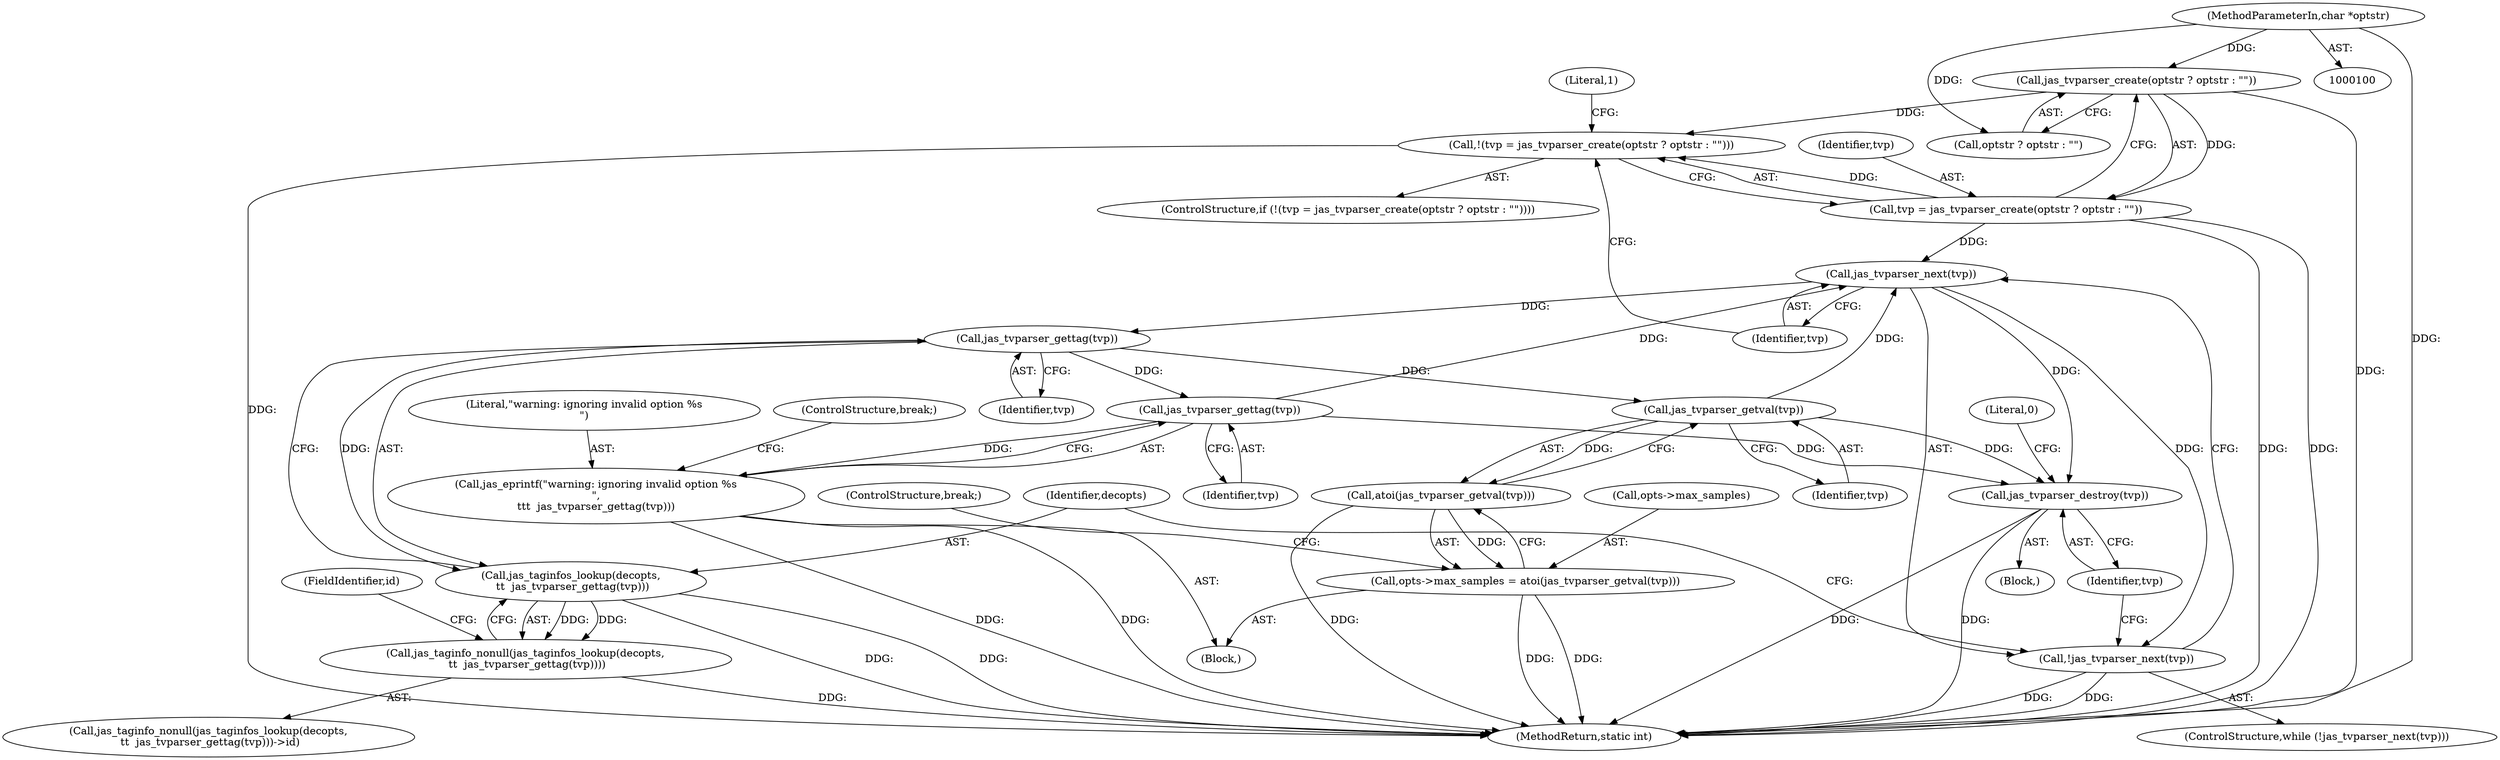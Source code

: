 digraph "0_jasper_d42b2388f7f8e0332c846675133acea151fc557a_39@API" {
"1000116" [label="(Call,jas_tvparser_create(optstr ? optstr : \"\"))"];
"1000101" [label="(MethodParameterIn,char *optstr)"];
"1000113" [label="(Call,!(tvp = jas_tvparser_create(optstr ? optstr : \"\")))"];
"1000114" [label="(Call,tvp = jas_tvparser_create(optstr ? optstr : \"\"))"];
"1000127" [label="(Call,jas_tvparser_next(tvp))"];
"1000126" [label="(Call,!jas_tvparser_next(tvp))"];
"1000135" [label="(Call,jas_tvparser_gettag(tvp))"];
"1000133" [label="(Call,jas_taginfos_lookup(decopts,\n \t\t  jas_tvparser_gettag(tvp)))"];
"1000132" [label="(Call,jas_taginfo_nonull(jas_taginfos_lookup(decopts,\n \t\t  jas_tvparser_gettag(tvp))))"];
"1000145" [label="(Call,jas_tvparser_getval(tvp))"];
"1000144" [label="(Call,atoi(jas_tvparser_getval(tvp)))"];
"1000140" [label="(Call,opts->max_samples = atoi(jas_tvparser_getval(tvp)))"];
"1000154" [label="(Call,jas_tvparser_destroy(tvp))"];
"1000151" [label="(Call,jas_tvparser_gettag(tvp))"];
"1000149" [label="(Call,jas_eprintf(\"warning: ignoring invalid option %s\n\",\n\t\t\t  jas_tvparser_gettag(tvp)))"];
"1000136" [label="(Identifier,tvp)"];
"1000150" [label="(Literal,\"warning: ignoring invalid option %s\n\")"];
"1000113" [label="(Call,!(tvp = jas_tvparser_create(optstr ? optstr : \"\")))"];
"1000101" [label="(MethodParameterIn,char *optstr)"];
"1000116" [label="(Call,jas_tvparser_create(optstr ? optstr : \"\"))"];
"1000126" [label="(Call,!jas_tvparser_next(tvp))"];
"1000145" [label="(Call,jas_tvparser_getval(tvp))"];
"1000153" [label="(ControlStructure,break;)"];
"1000135" [label="(Call,jas_tvparser_gettag(tvp))"];
"1000124" [label="(Literal,1)"];
"1000133" [label="(Call,jas_taginfos_lookup(decopts,\n \t\t  jas_tvparser_gettag(tvp)))"];
"1000154" [label="(Call,jas_tvparser_destroy(tvp))"];
"1000103" [label="(Block,)"];
"1000158" [label="(MethodReturn,static int)"];
"1000134" [label="(Identifier,decopts)"];
"1000138" [label="(Block,)"];
"1000155" [label="(Identifier,tvp)"];
"1000127" [label="(Call,jas_tvparser_next(tvp))"];
"1000147" [label="(ControlStructure,break;)"];
"1000151" [label="(Call,jas_tvparser_gettag(tvp))"];
"1000131" [label="(Call,jas_taginfo_nonull(jas_taginfos_lookup(decopts,\n \t\t  jas_tvparser_gettag(tvp)))->id)"];
"1000117" [label="(Call,optstr ? optstr : \"\")"];
"1000146" [label="(Identifier,tvp)"];
"1000128" [label="(Identifier,tvp)"];
"1000157" [label="(Literal,0)"];
"1000140" [label="(Call,opts->max_samples = atoi(jas_tvparser_getval(tvp)))"];
"1000125" [label="(ControlStructure,while (!jas_tvparser_next(tvp)))"];
"1000149" [label="(Call,jas_eprintf(\"warning: ignoring invalid option %s\n\",\n\t\t\t  jas_tvparser_gettag(tvp)))"];
"1000137" [label="(FieldIdentifier,id)"];
"1000114" [label="(Call,tvp = jas_tvparser_create(optstr ? optstr : \"\"))"];
"1000132" [label="(Call,jas_taginfo_nonull(jas_taginfos_lookup(decopts,\n \t\t  jas_tvparser_gettag(tvp))))"];
"1000112" [label="(ControlStructure,if (!(tvp = jas_tvparser_create(optstr ? optstr : \"\"))))"];
"1000115" [label="(Identifier,tvp)"];
"1000144" [label="(Call,atoi(jas_tvparser_getval(tvp)))"];
"1000141" [label="(Call,opts->max_samples)"];
"1000152" [label="(Identifier,tvp)"];
"1000116" -> "1000114"  [label="AST: "];
"1000116" -> "1000117"  [label="CFG: "];
"1000117" -> "1000116"  [label="AST: "];
"1000114" -> "1000116"  [label="CFG: "];
"1000116" -> "1000158"  [label="DDG: "];
"1000116" -> "1000113"  [label="DDG: "];
"1000116" -> "1000114"  [label="DDG: "];
"1000101" -> "1000116"  [label="DDG: "];
"1000101" -> "1000100"  [label="AST: "];
"1000101" -> "1000158"  [label="DDG: "];
"1000101" -> "1000117"  [label="DDG: "];
"1000113" -> "1000112"  [label="AST: "];
"1000113" -> "1000114"  [label="CFG: "];
"1000114" -> "1000113"  [label="AST: "];
"1000124" -> "1000113"  [label="CFG: "];
"1000128" -> "1000113"  [label="CFG: "];
"1000113" -> "1000158"  [label="DDG: "];
"1000114" -> "1000113"  [label="DDG: "];
"1000115" -> "1000114"  [label="AST: "];
"1000114" -> "1000158"  [label="DDG: "];
"1000114" -> "1000158"  [label="DDG: "];
"1000114" -> "1000127"  [label="DDG: "];
"1000127" -> "1000126"  [label="AST: "];
"1000127" -> "1000128"  [label="CFG: "];
"1000128" -> "1000127"  [label="AST: "];
"1000126" -> "1000127"  [label="CFG: "];
"1000127" -> "1000126"  [label="DDG: "];
"1000151" -> "1000127"  [label="DDG: "];
"1000145" -> "1000127"  [label="DDG: "];
"1000127" -> "1000135"  [label="DDG: "];
"1000127" -> "1000154"  [label="DDG: "];
"1000126" -> "1000125"  [label="AST: "];
"1000134" -> "1000126"  [label="CFG: "];
"1000155" -> "1000126"  [label="CFG: "];
"1000126" -> "1000158"  [label="DDG: "];
"1000126" -> "1000158"  [label="DDG: "];
"1000135" -> "1000133"  [label="AST: "];
"1000135" -> "1000136"  [label="CFG: "];
"1000136" -> "1000135"  [label="AST: "];
"1000133" -> "1000135"  [label="CFG: "];
"1000135" -> "1000133"  [label="DDG: "];
"1000135" -> "1000145"  [label="DDG: "];
"1000135" -> "1000151"  [label="DDG: "];
"1000133" -> "1000132"  [label="AST: "];
"1000134" -> "1000133"  [label="AST: "];
"1000132" -> "1000133"  [label="CFG: "];
"1000133" -> "1000158"  [label="DDG: "];
"1000133" -> "1000158"  [label="DDG: "];
"1000133" -> "1000132"  [label="DDG: "];
"1000133" -> "1000132"  [label="DDG: "];
"1000132" -> "1000131"  [label="AST: "];
"1000137" -> "1000132"  [label="CFG: "];
"1000132" -> "1000158"  [label="DDG: "];
"1000145" -> "1000144"  [label="AST: "];
"1000145" -> "1000146"  [label="CFG: "];
"1000146" -> "1000145"  [label="AST: "];
"1000144" -> "1000145"  [label="CFG: "];
"1000145" -> "1000144"  [label="DDG: "];
"1000145" -> "1000154"  [label="DDG: "];
"1000144" -> "1000140"  [label="AST: "];
"1000140" -> "1000144"  [label="CFG: "];
"1000144" -> "1000158"  [label="DDG: "];
"1000144" -> "1000140"  [label="DDG: "];
"1000140" -> "1000138"  [label="AST: "];
"1000141" -> "1000140"  [label="AST: "];
"1000147" -> "1000140"  [label="CFG: "];
"1000140" -> "1000158"  [label="DDG: "];
"1000140" -> "1000158"  [label="DDG: "];
"1000154" -> "1000103"  [label="AST: "];
"1000154" -> "1000155"  [label="CFG: "];
"1000155" -> "1000154"  [label="AST: "];
"1000157" -> "1000154"  [label="CFG: "];
"1000154" -> "1000158"  [label="DDG: "];
"1000154" -> "1000158"  [label="DDG: "];
"1000151" -> "1000154"  [label="DDG: "];
"1000151" -> "1000149"  [label="AST: "];
"1000151" -> "1000152"  [label="CFG: "];
"1000152" -> "1000151"  [label="AST: "];
"1000149" -> "1000151"  [label="CFG: "];
"1000151" -> "1000149"  [label="DDG: "];
"1000149" -> "1000138"  [label="AST: "];
"1000150" -> "1000149"  [label="AST: "];
"1000153" -> "1000149"  [label="CFG: "];
"1000149" -> "1000158"  [label="DDG: "];
"1000149" -> "1000158"  [label="DDG: "];
}
